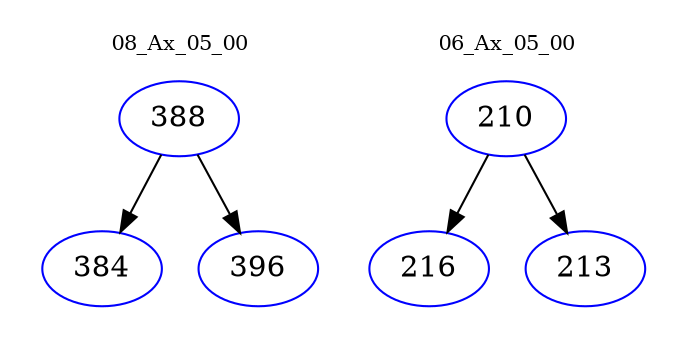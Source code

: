 digraph{
subgraph cluster_0 {
color = white
label = "08_Ax_05_00";
fontsize=10;
T0_388 [label="388", color="blue"]
T0_388 -> T0_384 [color="black"]
T0_384 [label="384", color="blue"]
T0_388 -> T0_396 [color="black"]
T0_396 [label="396", color="blue"]
}
subgraph cluster_1 {
color = white
label = "06_Ax_05_00";
fontsize=10;
T1_210 [label="210", color="blue"]
T1_210 -> T1_216 [color="black"]
T1_216 [label="216", color="blue"]
T1_210 -> T1_213 [color="black"]
T1_213 [label="213", color="blue"]
}
}
